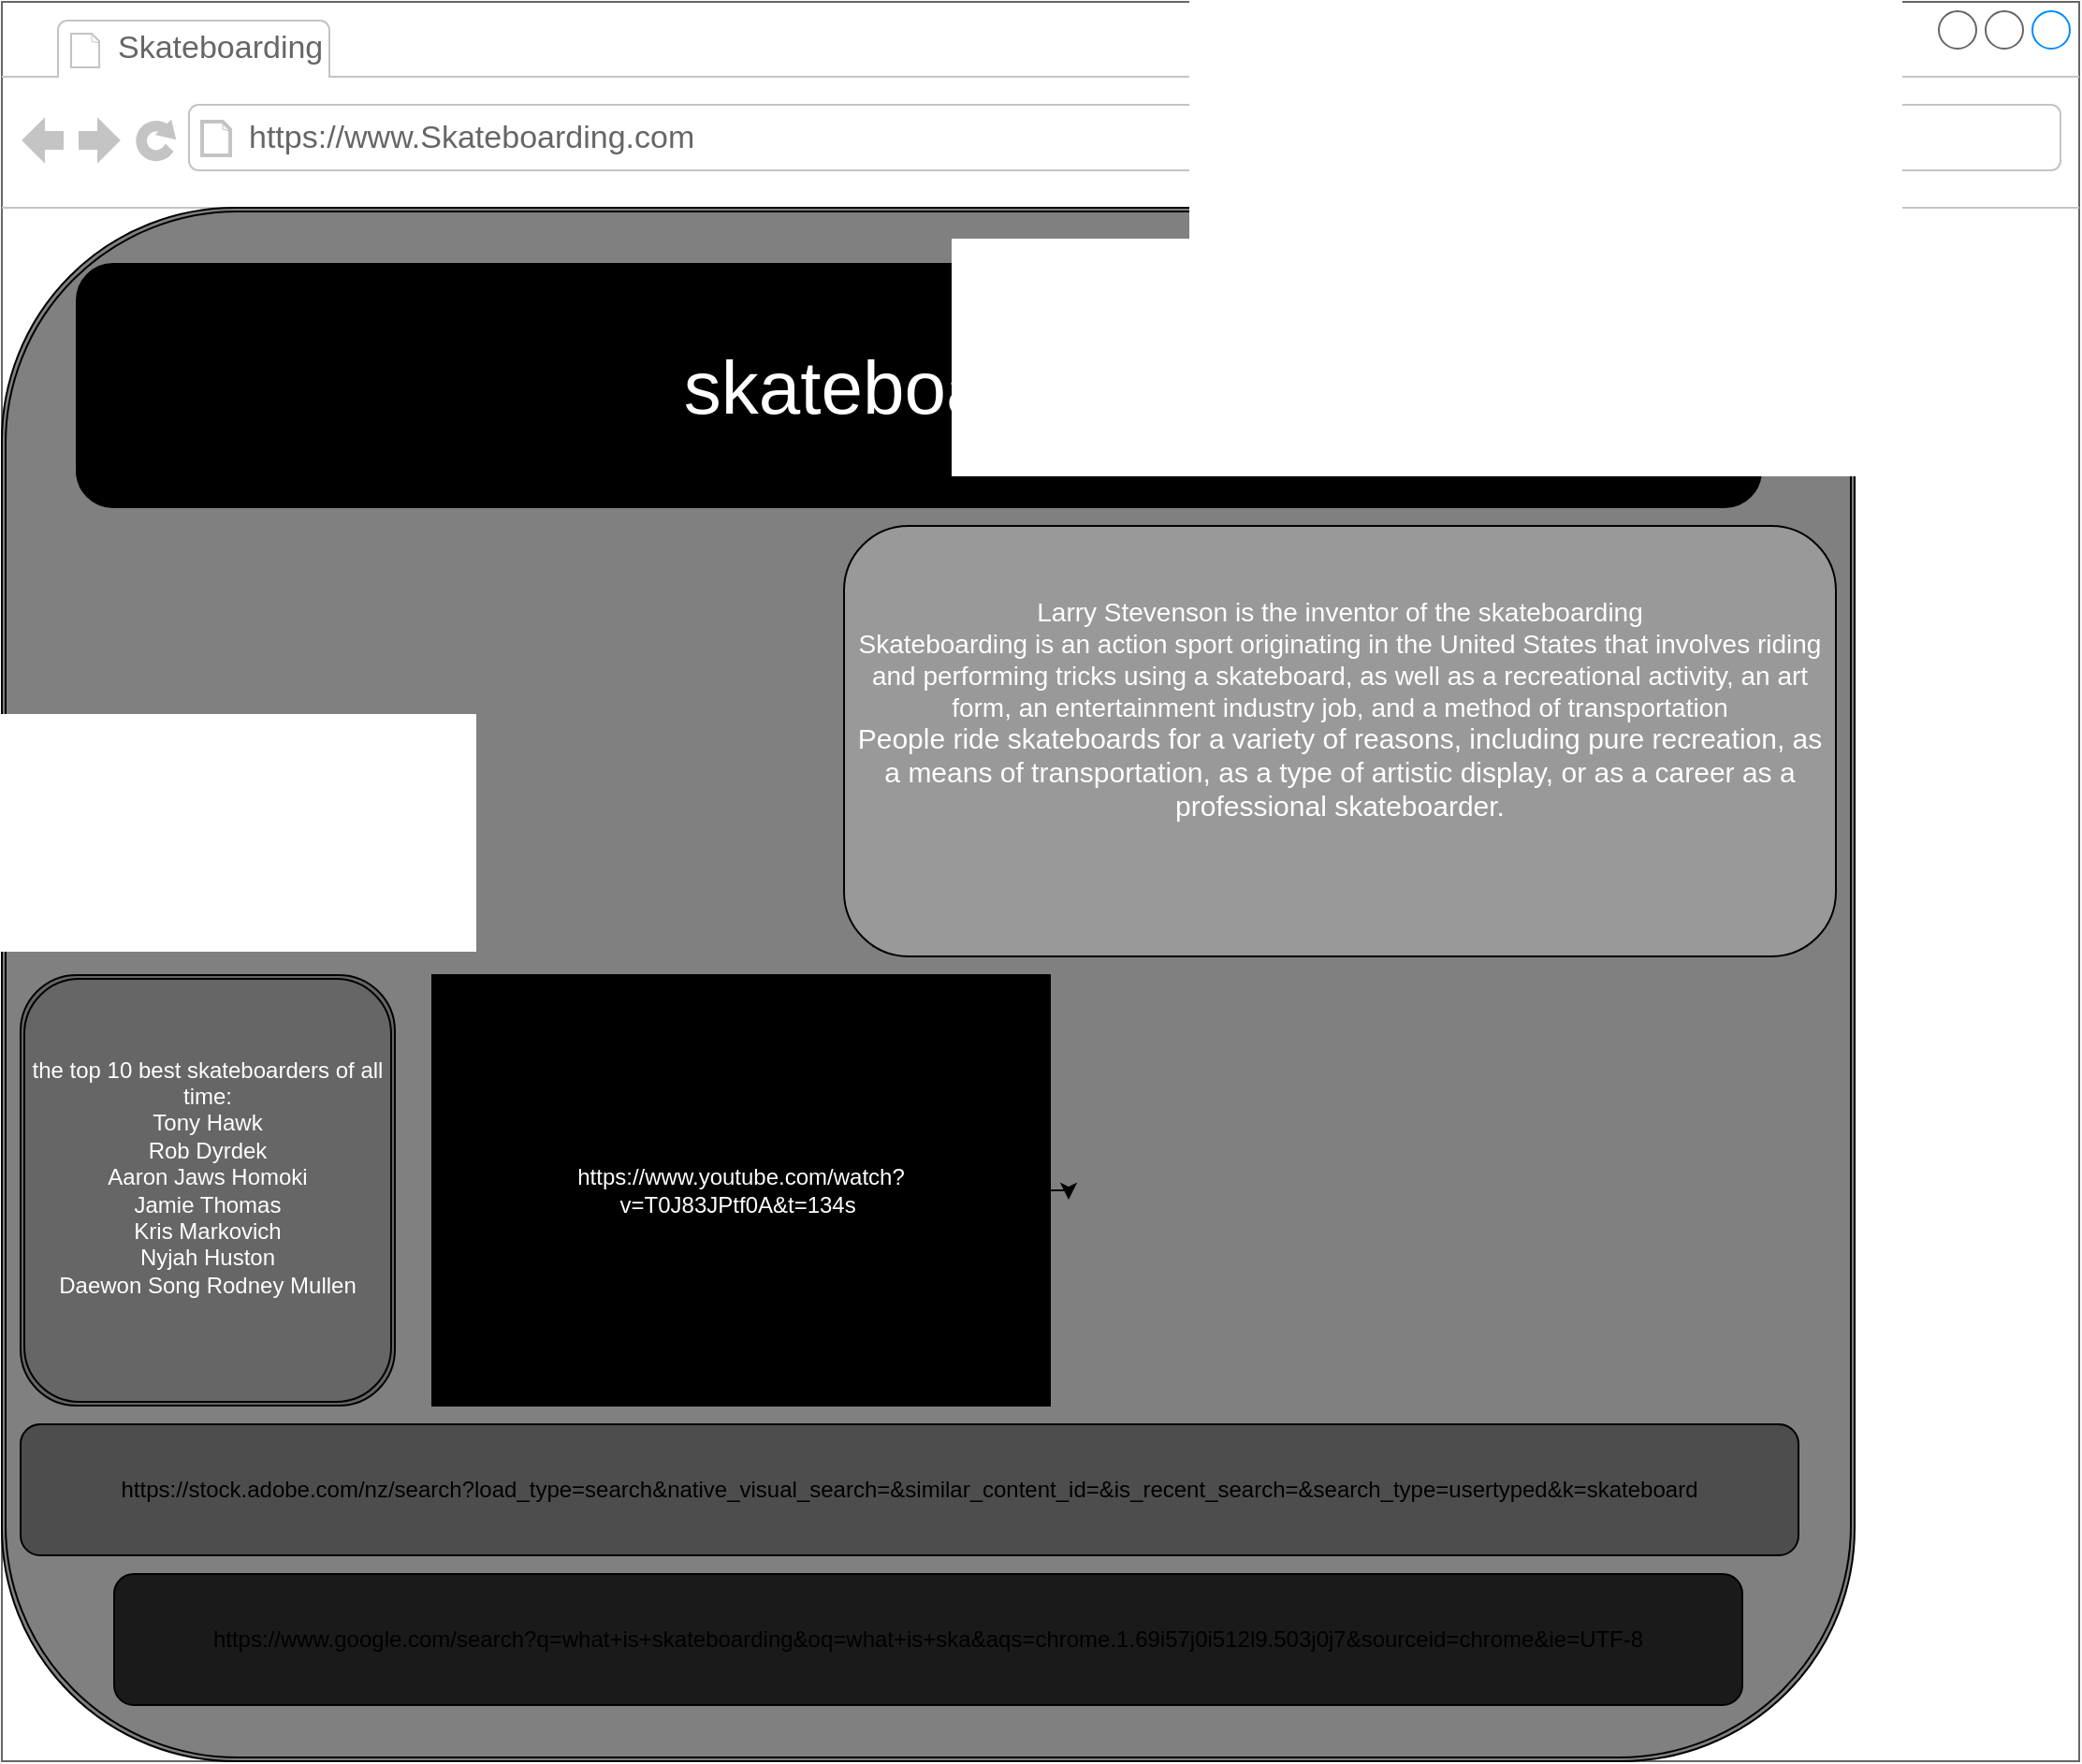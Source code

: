 <mxfile version="14.9.8" type="github">
  <diagram id="FrKrD6kRUA2nPL6c1ak3" name="Page-1">
    <mxGraphModel dx="1182" dy="764" grid="1" gridSize="10" guides="1" tooltips="1" connect="1" arrows="1" fold="1" page="1" pageScale="1" pageWidth="850" pageHeight="1100" math="0" shadow="0">
      <root>
        <mxCell id="0" />
        <mxCell id="1" parent="0" />
        <UserObject label="https://t4.ftcdn.net/jpg/03/02/06/95/240_F_302069526_7c0c5jrY15yVzeacaCMCckSBTQKEUT3S.jpg" id="qnNMIZ_E7A0Bu9t183FQ-13">
          <mxCell style="strokeWidth=1;shadow=0;dashed=0;align=center;html=1;shape=mxgraph.mockup.containers.browserWindow;rSize=0;strokeColor=#666666;strokeColor2=#008cff;strokeColor3=#c4c4c4;mainText=,;recursiveResize=0;" parent="1" vertex="1">
            <mxGeometry x="20" y="10" width="1110" height="940" as="geometry" />
          </mxCell>
        </UserObject>
        <mxCell id="DYSLplBUFb7p__vRSu4i-8" value="https://www.youtube.com/watch?v=T0J83JPtf0A&amp;nbsp;&amp;nbsp;" style="rounded=1;whiteSpace=wrap;html=1;fillColor=#B3B3B3;" parent="qnNMIZ_E7A0Bu9t183FQ-13" vertex="1">
          <mxGeometry x="230" y="590" width="320" height="240" as="geometry" />
        </mxCell>
        <mxCell id="qnNMIZ_E7A0Bu9t183FQ-14" value="Skateboarding" style="strokeWidth=1;shadow=0;dashed=0;align=center;html=1;shape=mxgraph.mockup.containers.anchor;fontSize=17;fontColor=#666666;align=left;" parent="qnNMIZ_E7A0Bu9t183FQ-13" vertex="1">
          <mxGeometry x="60" y="12" width="130" height="26" as="geometry" />
        </mxCell>
        <mxCell id="qnNMIZ_E7A0Bu9t183FQ-15" value="https://www.Skateboarding.com" style="strokeWidth=1;shadow=0;dashed=0;align=center;html=1;shape=mxgraph.mockup.containers.anchor;rSize=0;fontSize=17;fontColor=#666666;align=left;" parent="qnNMIZ_E7A0Bu9t183FQ-13" vertex="1">
          <mxGeometry x="130" y="60" width="250" height="26" as="geometry" />
        </mxCell>
        <UserObject label="&lt;img width=&quot;undefined&quot; height=&quot;undefined&quot;&gt;" id="qnNMIZ_E7A0Bu9t183FQ-24">
          <mxCell style="shape=ext;double=1;rounded=1;whiteSpace=wrap;html=1;fillColor=#808080;" parent="qnNMIZ_E7A0Bu9t183FQ-13" vertex="1">
            <mxGeometry y="110" width="990" height="830" as="geometry" />
          </mxCell>
        </UserObject>
        <mxCell id="DYSLplBUFb7p__vRSu4i-1" value="&lt;font color=&quot;#ffffff&quot; style=&quot;font-size: 40px&quot;&gt;skateboarding&lt;/font&gt;" style="rounded=1;whiteSpace=wrap;html=1;fillColor=#000000;" parent="qnNMIZ_E7A0Bu9t183FQ-13" vertex="1">
          <mxGeometry x="40" y="140" width="900" height="130" as="geometry" />
        </mxCell>
        <mxCell id="DYSLplBUFb7p__vRSu4i-5" value="&lt;font color=&quot;#ffffff&quot;&gt;the top 10 best skateboarders of all time:&lt;br&gt;Tony Hawk&lt;br&gt;Rob Dyrdek&lt;br&gt;Aaron Jaws Homoki&lt;br&gt;Jamie Thomas&lt;br&gt;Kris Markovich&lt;br&gt;Nyjah Huston&lt;br&gt;Daewon Song Rodney Mullen&lt;br&gt;&lt;br&gt;&lt;/font&gt;" style="shape=ext;double=1;rounded=1;whiteSpace=wrap;html=1;fillColor=#666666;" parent="qnNMIZ_E7A0Bu9t183FQ-13" vertex="1">
          <mxGeometry x="10" y="520" width="200" height="230" as="geometry" />
        </mxCell>
        <mxCell id="DYSLplBUFb7p__vRSu4i-6" value="&lt;font color=&quot;#ffffff&quot;&gt;&lt;span style=&quot;font-family: &amp;#34;arial&amp;#34; , sans-serif ; font-size: 14px ; text-align: left&quot;&gt;Larry Stevenson is the inventor of the skateboarding&lt;br&gt;Skateboarding is an action sport originating in the United States that involves riding and performing tricks using a skateboard, as well as a recreational activity, an art form, an entertainment industry job, and a method of transportation&lt;br&gt;&lt;/span&gt;&lt;font style=&quot;font-size: 15px&quot;&gt;&lt;span style=&quot;font-family: &amp;#34;arial&amp;#34; , sans-serif&quot;&gt;People ride skateboards for a variety of reasons, including pure recreation, as a&amp;nbsp;&lt;/span&gt;&lt;span style=&quot;font-family: &amp;#34;arial&amp;#34; , sans-serif&quot;&gt;means of transportation&lt;/span&gt;&lt;span style=&quot;font-family: &amp;#34;arial&amp;#34; , sans-serif&quot;&gt;, as a type of artistic display, or as a career as a professional skateboarder.&lt;br&gt;&lt;/span&gt;&lt;/font&gt;&lt;/font&gt;&lt;span style=&quot;font-family: &amp;#34;arial&amp;#34; , sans-serif ; font-size: 14px ; text-align: left&quot;&gt;&lt;font color=&quot;#ffffff&quot;&gt;&lt;br&gt;&lt;br&gt;&lt;/font&gt;&lt;/span&gt;" style="rounded=1;whiteSpace=wrap;html=1;fillColor=#999999;" parent="qnNMIZ_E7A0Bu9t183FQ-13" vertex="1">
          <mxGeometry x="450" y="280" width="530" height="230" as="geometry" />
        </mxCell>
        <mxCell id="DYSLplBUFb7p__vRSu4i-12" style="edgeStyle=orthogonalEdgeStyle;rounded=0;orthogonalLoop=1;jettySize=auto;html=1;exitX=0.5;exitY=1;exitDx=0;exitDy=0;" parent="qnNMIZ_E7A0Bu9t183FQ-13" source="DYSLplBUFb7p__vRSu4i-6" target="DYSLplBUFb7p__vRSu4i-6" edge="1">
          <mxGeometry relative="1" as="geometry" />
        </mxCell>
        <mxCell id="DYSLplBUFb7p__vRSu4i-10" value="https://stock.adobe.com/nz/search?load_type=search&amp;amp;native_visual_search=&amp;amp;similar_content_id=&amp;amp;is_recent_search=&amp;amp;search_type=usertyped&amp;amp;k=skateboard" style="rounded=1;whiteSpace=wrap;html=1;fillColor=#4D4D4D;" parent="qnNMIZ_E7A0Bu9t183FQ-13" vertex="1">
          <mxGeometry x="10" y="760" width="950" height="70" as="geometry" />
        </mxCell>
        <mxCell id="DYSLplBUFb7p__vRSu4i-11" value="https://www.google.com/search?q=what+is+skateboarding&amp;amp;oq=what+is+ska&amp;amp;aqs=chrome.1.69i57j0i512l9.503j0j7&amp;amp;sourceid=chrome&amp;amp;ie=UTF-8" style="rounded=1;whiteSpace=wrap;html=1;fillColor=#1A1A1A;" parent="qnNMIZ_E7A0Bu9t183FQ-13" vertex="1">
          <mxGeometry x="60" y="840" width="870" height="70" as="geometry" />
        </mxCell>
        <mxCell id="DYSLplBUFb7p__vRSu4i-17" style="edgeStyle=orthogonalEdgeStyle;rounded=0;orthogonalLoop=1;jettySize=auto;html=1;exitX=1;exitY=0.5;exitDx=0;exitDy=0;entryX=0;entryY=0.5;entryDx=0;entryDy=0;" parent="qnNMIZ_E7A0Bu9t183FQ-13" source="DYSLplBUFb7p__vRSu4i-15" edge="1">
          <mxGeometry relative="1" as="geometry">
            <mxPoint x="570" y="640.0" as="targetPoint" />
          </mxGeometry>
        </mxCell>
        <mxCell id="DYSLplBUFb7p__vRSu4i-15" value="&lt;font color=&quot;#ffffff&quot;&gt;https://www.youtube.com/watch?v=T0J83JPtf0A&amp;amp;t=134s&amp;nbsp;&lt;/font&gt;" style="shape=process;whiteSpace=wrap;html=1;backgroundOutline=1;fillColor=#000000;" parent="qnNMIZ_E7A0Bu9t183FQ-13" vertex="1">
          <mxGeometry x="230" y="520" width="330" height="230" as="geometry" />
        </mxCell>
        <mxCell id="DYSLplBUFb7p__vRSu4i-20" value="" style="shape=image;verticalLabelPosition=bottom;labelBackgroundColor=#ffffff;verticalAlign=top;aspect=fixed;imageAspect=0;image=https://images.unsplash.com/photo-1517871627464-75e4506348f3?ixid=MnwxMjA3fDB8MHxzZWFyY2h8NjB8fHNrYXRlYm9hcmRpbmd8ZW58MHx8MHx8&amp;ixlib=rb-1.2.1&amp;w=1000&amp;q=80;" parent="qnNMIZ_E7A0Bu9t183FQ-13" vertex="1">
          <mxGeometry x="594.96" y="523.21" width="335.04" height="223.58" as="geometry" />
        </mxCell>
        <mxCell id="DYSLplBUFb7p__vRSu4i-21" value="" style="shape=image;verticalLabelPosition=bottom;labelBackgroundColor=#ffffff;verticalAlign=top;aspect=fixed;imageAspect=0;image=https://images.unsplash.com/photo-1573691138222-741a6db847d9?ixid=MnwxMjA3fDB8MHxzZWFyY2h8MTc2fHxza2F0ZWJvYXJkaW5nfGVufDB8fDB8fA%3D%3D&amp;ixlib=rb-1.2.1&amp;w=1000&amp;q=80;" parent="qnNMIZ_E7A0Bu9t183FQ-13" vertex="1">
          <mxGeometry x="70" y="278.22" width="350" height="233.56" as="geometry" />
        </mxCell>
      </root>
    </mxGraphModel>
  </diagram>
</mxfile>
